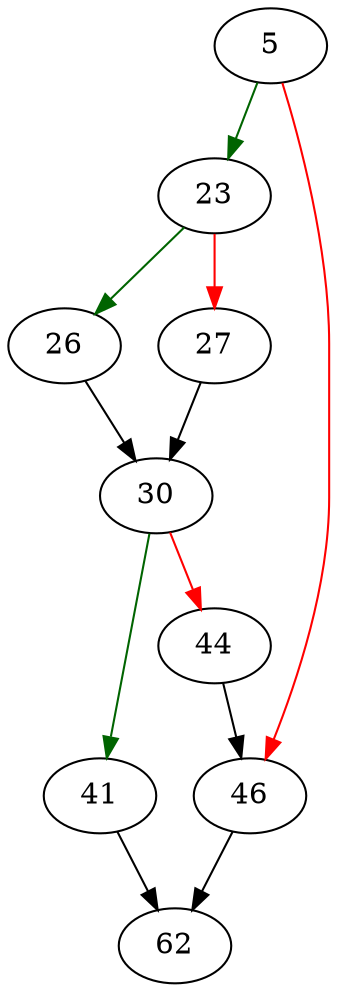strict digraph "sqlite3ArrayAllocate" {
	// Node definitions.
	5 [entry=true];
	23;
	46;
	26;
	27;
	30;
	41;
	44;
	62;

	// Edge definitions.
	5 -> 23 [
		color=darkgreen
		cond=true
	];
	5 -> 46 [
		color=red
		cond=false
	];
	23 -> 26 [
		color=darkgreen
		cond=true
	];
	23 -> 27 [
		color=red
		cond=false
	];
	46 -> 62;
	26 -> 30;
	27 -> 30;
	30 -> 41 [
		color=darkgreen
		cond=true
	];
	30 -> 44 [
		color=red
		cond=false
	];
	41 -> 62;
	44 -> 46;
}